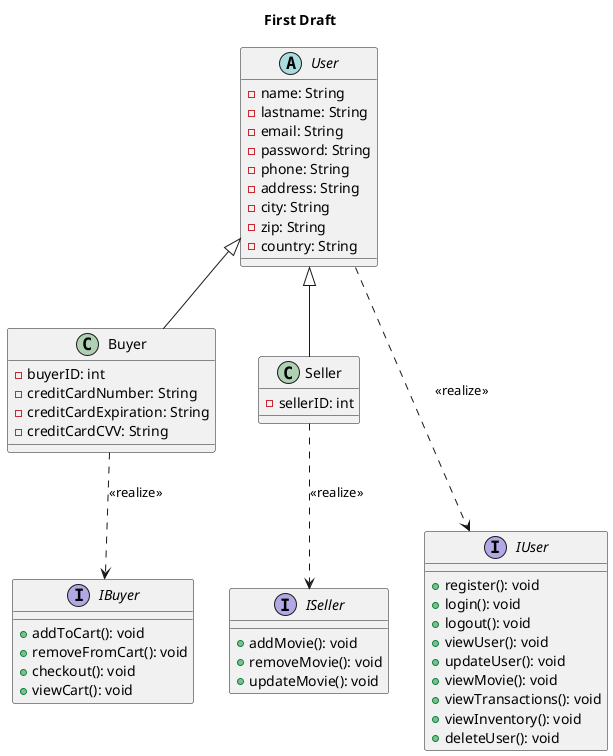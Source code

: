 @startuml

title First Draft

abstract class User {
    -name: String
    -lastname: String
    -email: String
    -password: String
    -phone: String
    -address: String
    -city: String
    -zip: String
    -country: String
}

class Buyer {
    -buyerID: int
    -creditCardNumber: String
    -creditCardExpiration: String
    -creditCardCVV: String
}

class Seller {
    -sellerID: int
}

interface IUser {
    +register(): void
    +login(): void
    +logout(): void
    +viewUser(): void
    +updateUser(): void
    +viewMovie(): void
    +viewTransactions(): void
    +viewInventory(): void
    +deleteUser(): void
}

interface IBuyer {
    +addToCart(): void
    +removeFromCart(): void
    +checkout(): void
    +viewCart(): void
}

interface ISeller {
    +addMovie(): void
    +removeMovie(): void
    +updateMovie(): void
}

User <|-- Buyer
User <|-- Seller

User ...> IUser : <<realize>>
Buyer ..> IBuyer : <<realize>>
Seller ..> ISeller : <<realize>>

@enduml
